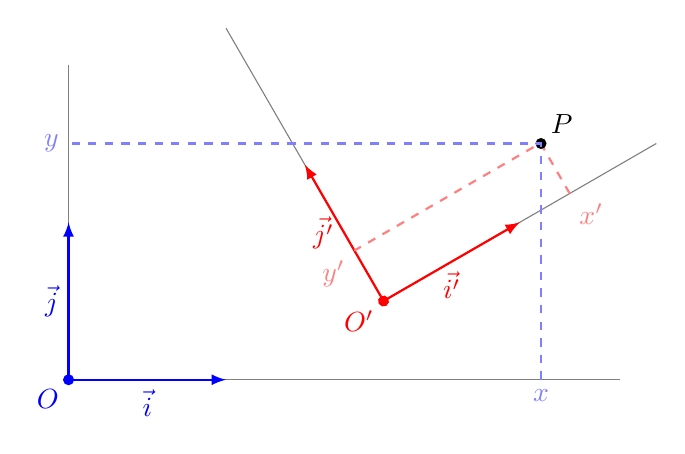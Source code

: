\begin{tikzpicture}[scale=2]

% Axes
    \draw[gray] (0,0)--(3.5,0);
    \draw[gray] (0,0)--(0,2);
     \draw[->,>=latex,thick, blue] (0,0)--(1,0) node[midway, below] {$\vec{i}$};
     
     \draw[->,>=latex,thick, blue] (0,0)--(0,1) node[midway, left] {$\vec{j}$};  
    \fill[blue] (0:0) circle (1pt) node[below left] {$O$};

\begin{scope}[xshift=2cm, yshift=0.5cm,rotate=30]
    \draw[gray] (0,0)--(2,0);
    \draw[gray] (0,0)--(0,2);
     \draw[->,>=latex,thick, red] (0,0)--(1,0) node[midway, below] {$\vec{i'}$};
     \draw[->,>=latex,thick, red] (0,0)--(0,1) node[midway, left] {$\vec{j'}$};  
    \fill[red] (0:0) circle (1pt) node[below left] {$O'$};

%      \fill[red] (1.365,0.37) circle (1pt) node[above right] {$P$};
    \draw[dashed, thick,red!50] (1.365,0)--(1.365,0.37)--(0,0.37);
    \node[red!50] at (1.365,0) [below right] {$x'$};
    \node[red!50] at (0,0.37) [below left] {$y'$};
\end{scope}

      \fill (3,1.5) circle (1pt) node[above right] {$P$};

    \draw[dashed, thick,blue!50] (3,0)--(3,1.5)--(0,1.5);
    \node[blue!50] at (3,0) [below] {$x$};
    \node[blue!50] at (0,1.5) [left] {$y$};





\end{tikzpicture}
